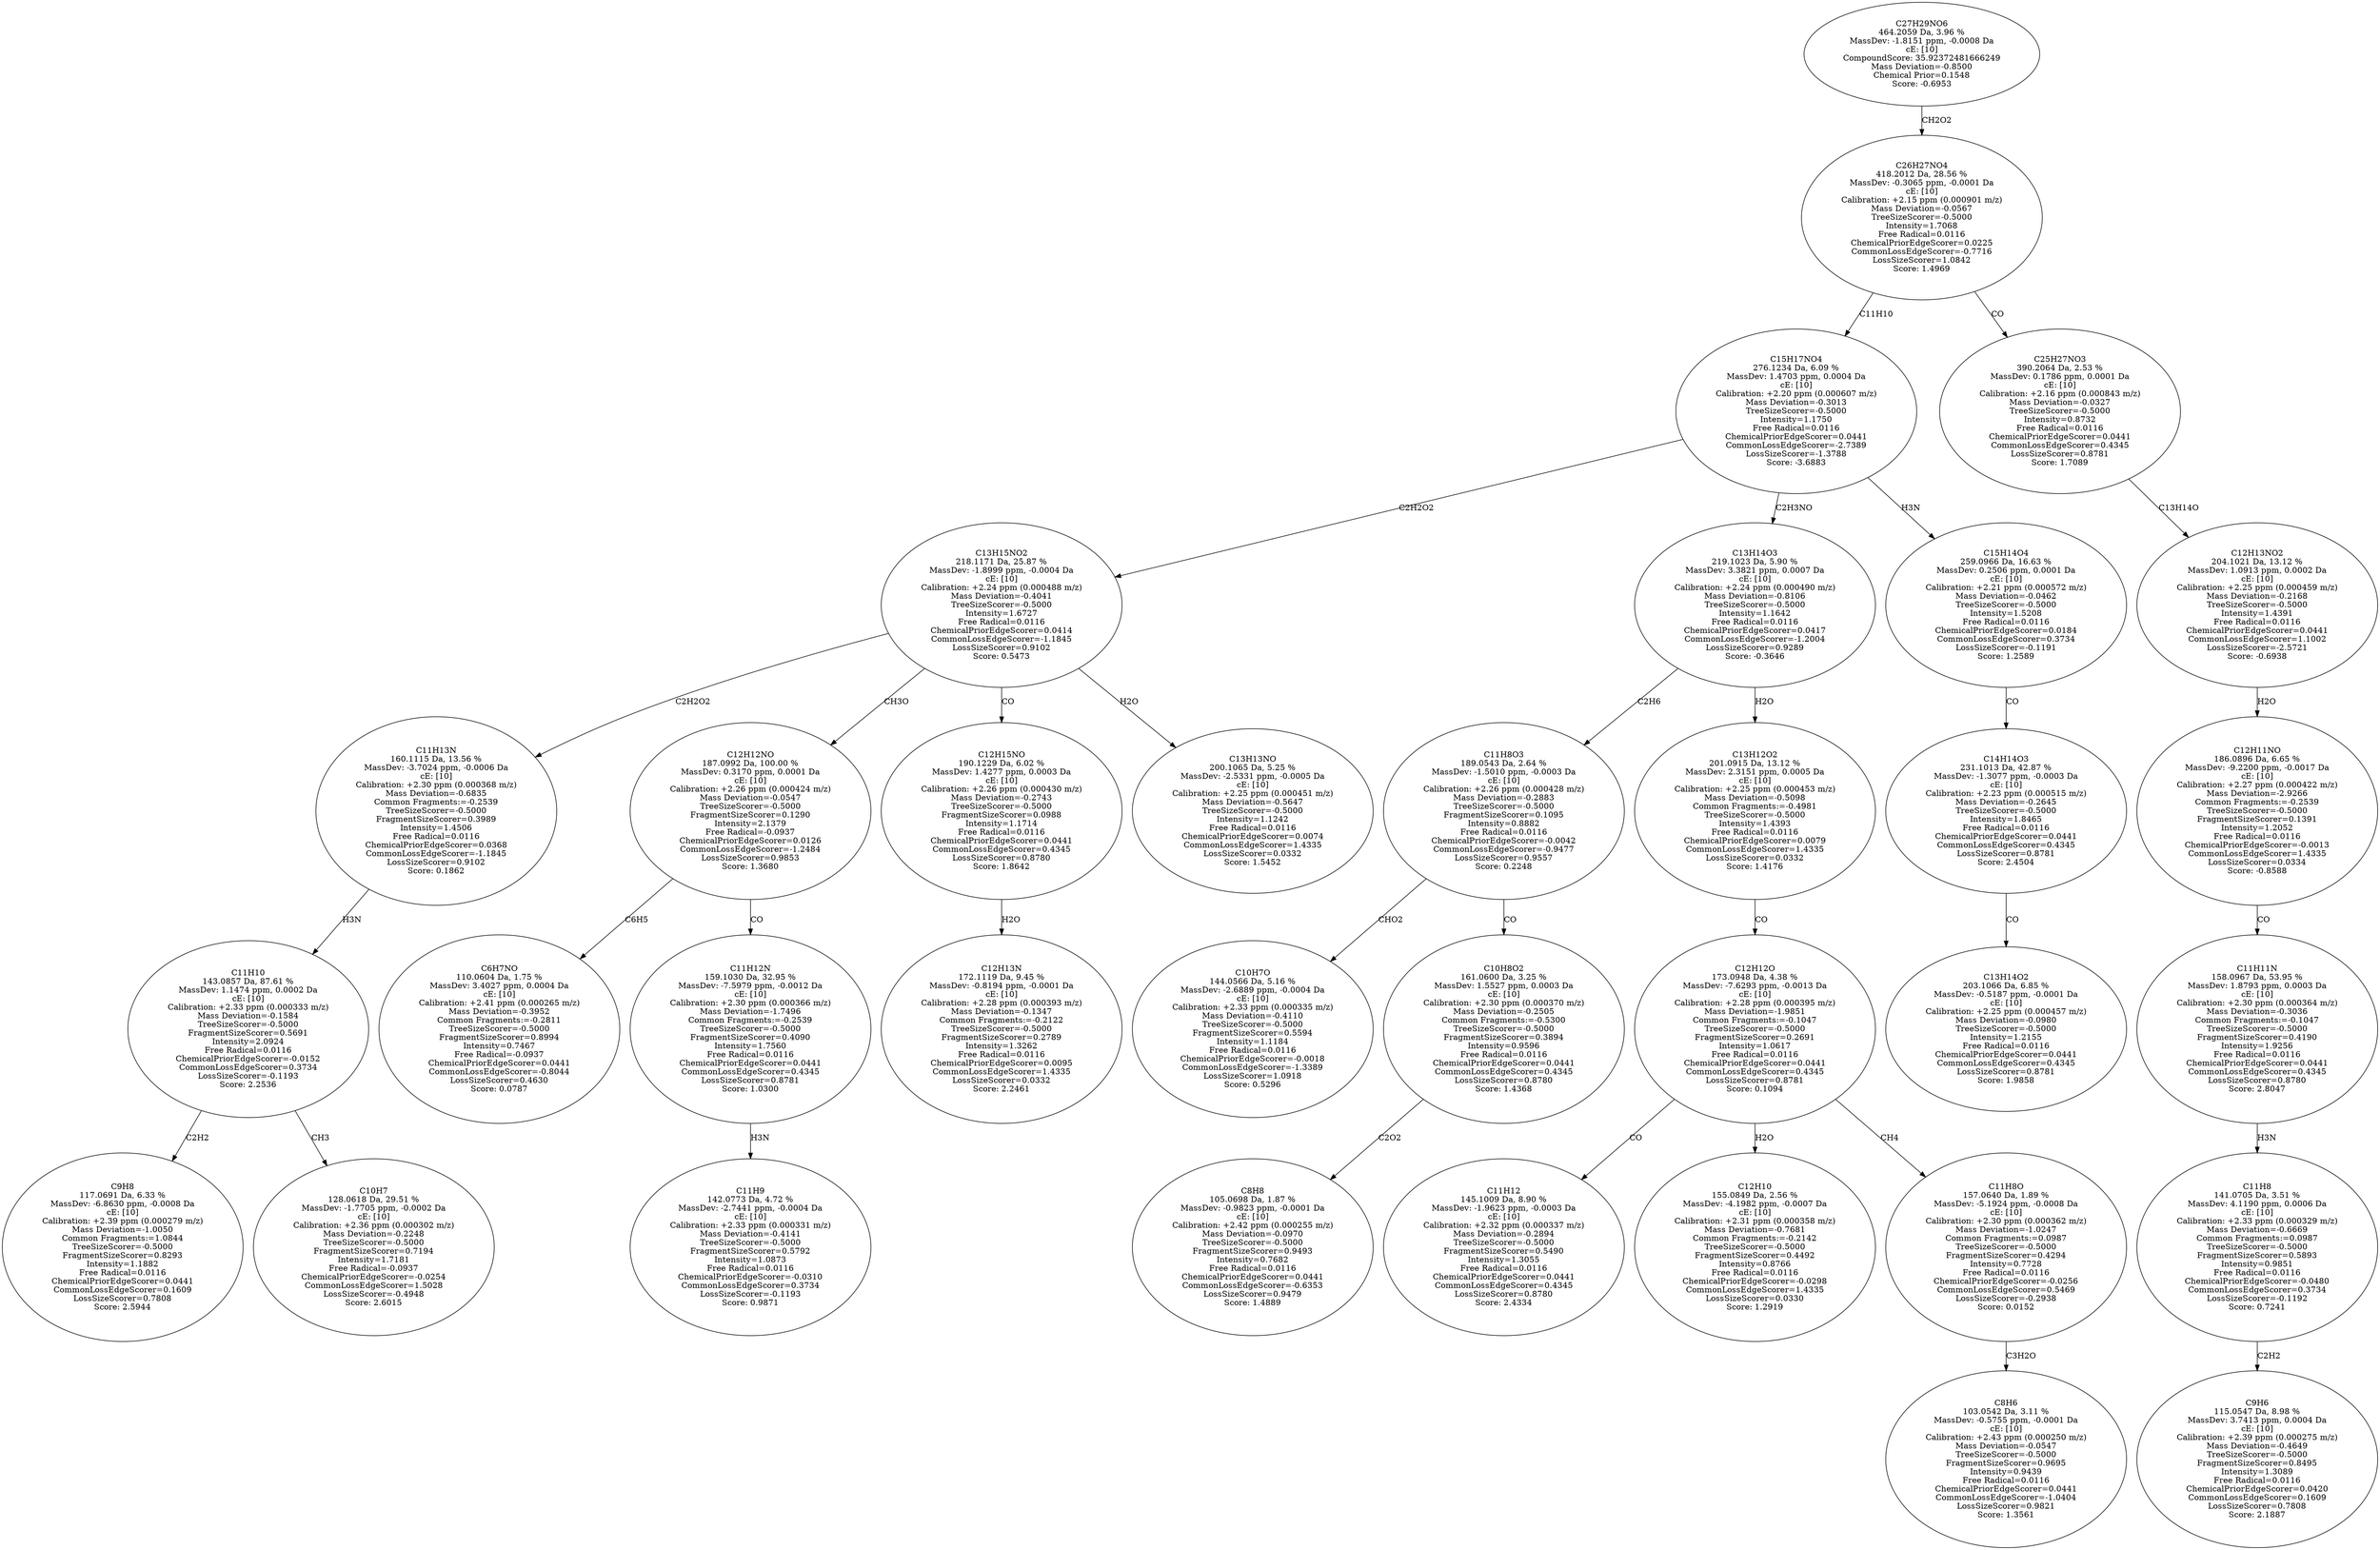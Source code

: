 strict digraph {
v1 [label="C9H8\n117.0691 Da, 6.33 %\nMassDev: -6.8630 ppm, -0.0008 Da\ncE: [10]\nCalibration: +2.39 ppm (0.000279 m/z)\nMass Deviation=-1.0050\nCommon Fragments:=1.0844\nTreeSizeScorer=-0.5000\nFragmentSizeScorer=0.8293\nIntensity=1.1882\nFree Radical=0.0116\nChemicalPriorEdgeScorer=0.0441\nCommonLossEdgeScorer=0.1609\nLossSizeScorer=0.7808\nScore: 2.5944"];
v2 [label="C10H7\n128.0618 Da, 29.51 %\nMassDev: -1.7705 ppm, -0.0002 Da\ncE: [10]\nCalibration: +2.36 ppm (0.000302 m/z)\nMass Deviation=-0.2248\nTreeSizeScorer=-0.5000\nFragmentSizeScorer=0.7194\nIntensity=1.7181\nFree Radical=-0.0937\nChemicalPriorEdgeScorer=-0.0254\nCommonLossEdgeScorer=1.5028\nLossSizeScorer=-0.4948\nScore: 2.6015"];
v3 [label="C11H10\n143.0857 Da, 87.61 %\nMassDev: 1.1474 ppm, 0.0002 Da\ncE: [10]\nCalibration: +2.33 ppm (0.000333 m/z)\nMass Deviation=-0.1584\nTreeSizeScorer=-0.5000\nFragmentSizeScorer=0.5691\nIntensity=2.0924\nFree Radical=0.0116\nChemicalPriorEdgeScorer=-0.0152\nCommonLossEdgeScorer=0.3734\nLossSizeScorer=-0.1193\nScore: 2.2536"];
v4 [label="C11H13N\n160.1115 Da, 13.56 %\nMassDev: -3.7024 ppm, -0.0006 Da\ncE: [10]\nCalibration: +2.30 ppm (0.000368 m/z)\nMass Deviation=-0.6835\nCommon Fragments:=-0.2539\nTreeSizeScorer=-0.5000\nFragmentSizeScorer=0.3989\nIntensity=1.4506\nFree Radical=0.0116\nChemicalPriorEdgeScorer=0.0368\nCommonLossEdgeScorer=-1.1845\nLossSizeScorer=0.9102\nScore: 0.1862"];
v5 [label="C6H7NO\n110.0604 Da, 1.75 %\nMassDev: 3.4027 ppm, 0.0004 Da\ncE: [10]\nCalibration: +2.41 ppm (0.000265 m/z)\nMass Deviation=-0.3952\nCommon Fragments:=-0.2811\nTreeSizeScorer=-0.5000\nFragmentSizeScorer=0.8994\nIntensity=0.7467\nFree Radical=-0.0937\nChemicalPriorEdgeScorer=0.0441\nCommonLossEdgeScorer=-0.8044\nLossSizeScorer=0.4630\nScore: 0.0787"];
v6 [label="C11H9\n142.0773 Da, 4.72 %\nMassDev: -2.7441 ppm, -0.0004 Da\ncE: [10]\nCalibration: +2.33 ppm (0.000331 m/z)\nMass Deviation=-0.4141\nTreeSizeScorer=-0.5000\nFragmentSizeScorer=0.5792\nIntensity=1.0873\nFree Radical=0.0116\nChemicalPriorEdgeScorer=-0.0310\nCommonLossEdgeScorer=0.3734\nLossSizeScorer=-0.1193\nScore: 0.9871"];
v7 [label="C11H12N\n159.1030 Da, 32.95 %\nMassDev: -7.5979 ppm, -0.0012 Da\ncE: [10]\nCalibration: +2.30 ppm (0.000366 m/z)\nMass Deviation=-1.7496\nCommon Fragments:=-0.2539\nTreeSizeScorer=-0.5000\nFragmentSizeScorer=0.4090\nIntensity=1.7560\nFree Radical=0.0116\nChemicalPriorEdgeScorer=0.0441\nCommonLossEdgeScorer=0.4345\nLossSizeScorer=0.8781\nScore: 1.0300"];
v8 [label="C12H12NO\n187.0992 Da, 100.00 %\nMassDev: 0.3170 ppm, 0.0001 Da\ncE: [10]\nCalibration: +2.26 ppm (0.000424 m/z)\nMass Deviation=-0.0547\nTreeSizeScorer=-0.5000\nFragmentSizeScorer=0.1290\nIntensity=2.1379\nFree Radical=-0.0937\nChemicalPriorEdgeScorer=0.0126\nCommonLossEdgeScorer=-1.2484\nLossSizeScorer=0.9853\nScore: 1.3680"];
v9 [label="C12H13N\n172.1119 Da, 9.45 %\nMassDev: -0.8194 ppm, -0.0001 Da\ncE: [10]\nCalibration: +2.28 ppm (0.000393 m/z)\nMass Deviation=-0.1347\nCommon Fragments:=-0.2122\nTreeSizeScorer=-0.5000\nFragmentSizeScorer=0.2789\nIntensity=1.3262\nFree Radical=0.0116\nChemicalPriorEdgeScorer=0.0095\nCommonLossEdgeScorer=1.4335\nLossSizeScorer=0.0332\nScore: 2.2461"];
v10 [label="C12H15NO\n190.1229 Da, 6.02 %\nMassDev: 1.4277 ppm, 0.0003 Da\ncE: [10]\nCalibration: +2.26 ppm (0.000430 m/z)\nMass Deviation=-0.2743\nTreeSizeScorer=-0.5000\nFragmentSizeScorer=0.0988\nIntensity=1.1714\nFree Radical=0.0116\nChemicalPriorEdgeScorer=0.0441\nCommonLossEdgeScorer=0.4345\nLossSizeScorer=0.8780\nScore: 1.8642"];
v11 [label="C13H13NO\n200.1065 Da, 5.25 %\nMassDev: -2.5331 ppm, -0.0005 Da\ncE: [10]\nCalibration: +2.25 ppm (0.000451 m/z)\nMass Deviation=-0.5647\nTreeSizeScorer=-0.5000\nIntensity=1.1242\nFree Radical=0.0116\nChemicalPriorEdgeScorer=0.0074\nCommonLossEdgeScorer=1.4335\nLossSizeScorer=0.0332\nScore: 1.5452"];
v12 [label="C13H15NO2\n218.1171 Da, 25.87 %\nMassDev: -1.8999 ppm, -0.0004 Da\ncE: [10]\nCalibration: +2.24 ppm (0.000488 m/z)\nMass Deviation=-0.4041\nTreeSizeScorer=-0.5000\nIntensity=1.6727\nFree Radical=0.0116\nChemicalPriorEdgeScorer=0.0414\nCommonLossEdgeScorer=-1.1845\nLossSizeScorer=0.9102\nScore: 0.5473"];
v13 [label="C10H7O\n144.0566 Da, 5.16 %\nMassDev: -2.6889 ppm, -0.0004 Da\ncE: [10]\nCalibration: +2.33 ppm (0.000335 m/z)\nMass Deviation=-0.4110\nTreeSizeScorer=-0.5000\nFragmentSizeScorer=0.5594\nIntensity=1.1184\nFree Radical=0.0116\nChemicalPriorEdgeScorer=-0.0018\nCommonLossEdgeScorer=-1.3389\nLossSizeScorer=1.0918\nScore: 0.5296"];
v14 [label="C8H8\n105.0698 Da, 1.87 %\nMassDev: -0.9823 ppm, -0.0001 Da\ncE: [10]\nCalibration: +2.42 ppm (0.000255 m/z)\nMass Deviation=-0.0970\nTreeSizeScorer=-0.5000\nFragmentSizeScorer=0.9493\nIntensity=0.7682\nFree Radical=0.0116\nChemicalPriorEdgeScorer=0.0441\nCommonLossEdgeScorer=-0.6353\nLossSizeScorer=0.9479\nScore: 1.4889"];
v15 [label="C10H8O2\n161.0600 Da, 3.25 %\nMassDev: 1.5527 ppm, 0.0003 Da\ncE: [10]\nCalibration: +2.30 ppm (0.000370 m/z)\nMass Deviation=-0.2505\nCommon Fragments:=-0.5300\nTreeSizeScorer=-0.5000\nFragmentSizeScorer=0.3894\nIntensity=0.9596\nFree Radical=0.0116\nChemicalPriorEdgeScorer=0.0441\nCommonLossEdgeScorer=0.4345\nLossSizeScorer=0.8780\nScore: 1.4368"];
v16 [label="C11H8O3\n189.0543 Da, 2.64 %\nMassDev: -1.5010 ppm, -0.0003 Da\ncE: [10]\nCalibration: +2.26 ppm (0.000428 m/z)\nMass Deviation=-0.2883\nTreeSizeScorer=-0.5000\nFragmentSizeScorer=0.1095\nIntensity=0.8882\nFree Radical=0.0116\nChemicalPriorEdgeScorer=-0.0042\nCommonLossEdgeScorer=-0.9477\nLossSizeScorer=0.9557\nScore: 0.2248"];
v17 [label="C11H12\n145.1009 Da, 8.90 %\nMassDev: -1.9623 ppm, -0.0003 Da\ncE: [10]\nCalibration: +2.32 ppm (0.000337 m/z)\nMass Deviation=-0.2894\nTreeSizeScorer=-0.5000\nFragmentSizeScorer=0.5490\nIntensity=1.3055\nFree Radical=0.0116\nChemicalPriorEdgeScorer=0.0441\nCommonLossEdgeScorer=0.4345\nLossSizeScorer=0.8780\nScore: 2.4334"];
v18 [label="C12H10\n155.0849 Da, 2.56 %\nMassDev: -4.1982 ppm, -0.0007 Da\ncE: [10]\nCalibration: +2.31 ppm (0.000358 m/z)\nMass Deviation=-0.7681\nCommon Fragments:=-0.2142\nTreeSizeScorer=-0.5000\nFragmentSizeScorer=0.4492\nIntensity=0.8766\nFree Radical=0.0116\nChemicalPriorEdgeScorer=-0.0298\nCommonLossEdgeScorer=1.4335\nLossSizeScorer=0.0330\nScore: 1.2919"];
v19 [label="C8H6\n103.0542 Da, 3.11 %\nMassDev: -0.5755 ppm, -0.0001 Da\ncE: [10]\nCalibration: +2.43 ppm (0.000250 m/z)\nMass Deviation=-0.0547\nTreeSizeScorer=-0.5000\nFragmentSizeScorer=0.9695\nIntensity=0.9439\nFree Radical=0.0116\nChemicalPriorEdgeScorer=0.0441\nCommonLossEdgeScorer=-1.0404\nLossSizeScorer=0.9821\nScore: 1.3561"];
v20 [label="C11H8O\n157.0640 Da, 1.89 %\nMassDev: -5.1924 ppm, -0.0008 Da\ncE: [10]\nCalibration: +2.30 ppm (0.000362 m/z)\nMass Deviation=-1.0247\nCommon Fragments:=0.0987\nTreeSizeScorer=-0.5000\nFragmentSizeScorer=0.4294\nIntensity=0.7728\nFree Radical=0.0116\nChemicalPriorEdgeScorer=-0.0256\nCommonLossEdgeScorer=0.5469\nLossSizeScorer=-0.2938\nScore: 0.0152"];
v21 [label="C12H12O\n173.0948 Da, 4.38 %\nMassDev: -7.6293 ppm, -0.0013 Da\ncE: [10]\nCalibration: +2.28 ppm (0.000395 m/z)\nMass Deviation=-1.9851\nCommon Fragments:=-0.1047\nTreeSizeScorer=-0.5000\nFragmentSizeScorer=0.2691\nIntensity=1.0617\nFree Radical=0.0116\nChemicalPriorEdgeScorer=0.0441\nCommonLossEdgeScorer=0.4345\nLossSizeScorer=0.8781\nScore: 0.1094"];
v22 [label="C13H12O2\n201.0915 Da, 13.12 %\nMassDev: 2.3151 ppm, 0.0005 Da\ncE: [10]\nCalibration: +2.25 ppm (0.000453 m/z)\nMass Deviation=-0.5098\nCommon Fragments:=-0.4981\nTreeSizeScorer=-0.5000\nIntensity=1.4393\nFree Radical=0.0116\nChemicalPriorEdgeScorer=0.0079\nCommonLossEdgeScorer=1.4335\nLossSizeScorer=0.0332\nScore: 1.4176"];
v23 [label="C13H14O3\n219.1023 Da, 5.90 %\nMassDev: 3.3821 ppm, 0.0007 Da\ncE: [10]\nCalibration: +2.24 ppm (0.000490 m/z)\nMass Deviation=-0.8106\nTreeSizeScorer=-0.5000\nIntensity=1.1642\nFree Radical=0.0116\nChemicalPriorEdgeScorer=0.0417\nCommonLossEdgeScorer=-1.2004\nLossSizeScorer=0.9289\nScore: -0.3646"];
v24 [label="C13H14O2\n203.1066 Da, 6.85 %\nMassDev: -0.5187 ppm, -0.0001 Da\ncE: [10]\nCalibration: +2.25 ppm (0.000457 m/z)\nMass Deviation=-0.0980\nTreeSizeScorer=-0.5000\nIntensity=1.2155\nFree Radical=0.0116\nChemicalPriorEdgeScorer=0.0441\nCommonLossEdgeScorer=0.4345\nLossSizeScorer=0.8781\nScore: 1.9858"];
v25 [label="C14H14O3\n231.1013 Da, 42.87 %\nMassDev: -1.3077 ppm, -0.0003 Da\ncE: [10]\nCalibration: +2.23 ppm (0.000515 m/z)\nMass Deviation=-0.2645\nTreeSizeScorer=-0.5000\nIntensity=1.8465\nFree Radical=0.0116\nChemicalPriorEdgeScorer=0.0441\nCommonLossEdgeScorer=0.4345\nLossSizeScorer=0.8781\nScore: 2.4504"];
v26 [label="C15H14O4\n259.0966 Da, 16.63 %\nMassDev: 0.2506 ppm, 0.0001 Da\ncE: [10]\nCalibration: +2.21 ppm (0.000572 m/z)\nMass Deviation=-0.0462\nTreeSizeScorer=-0.5000\nIntensity=1.5208\nFree Radical=0.0116\nChemicalPriorEdgeScorer=0.0184\nCommonLossEdgeScorer=0.3734\nLossSizeScorer=-0.1191\nScore: 1.2589"];
v27 [label="C15H17NO4\n276.1234 Da, 6.09 %\nMassDev: 1.4703 ppm, 0.0004 Da\ncE: [10]\nCalibration: +2.20 ppm (0.000607 m/z)\nMass Deviation=-0.3013\nTreeSizeScorer=-0.5000\nIntensity=1.1750\nFree Radical=0.0116\nChemicalPriorEdgeScorer=0.0441\nCommonLossEdgeScorer=-2.7389\nLossSizeScorer=-1.3788\nScore: -3.6883"];
v28 [label="C9H6\n115.0547 Da, 8.98 %\nMassDev: 3.7413 ppm, 0.0004 Da\ncE: [10]\nCalibration: +2.39 ppm (0.000275 m/z)\nMass Deviation=-0.4649\nTreeSizeScorer=-0.5000\nFragmentSizeScorer=0.8495\nIntensity=1.3089\nFree Radical=0.0116\nChemicalPriorEdgeScorer=0.0420\nCommonLossEdgeScorer=0.1609\nLossSizeScorer=0.7808\nScore: 2.1887"];
v29 [label="C11H8\n141.0705 Da, 3.51 %\nMassDev: 4.1190 ppm, 0.0006 Da\ncE: [10]\nCalibration: +2.33 ppm (0.000329 m/z)\nMass Deviation=-0.6669\nCommon Fragments:=0.0987\nTreeSizeScorer=-0.5000\nFragmentSizeScorer=0.5893\nIntensity=0.9851\nFree Radical=0.0116\nChemicalPriorEdgeScorer=-0.0480\nCommonLossEdgeScorer=0.3734\nLossSizeScorer=-0.1192\nScore: 0.7241"];
v30 [label="C11H11N\n158.0967 Da, 53.95 %\nMassDev: 1.8793 ppm, 0.0003 Da\ncE: [10]\nCalibration: +2.30 ppm (0.000364 m/z)\nMass Deviation=-0.3036\nCommon Fragments:=-0.1047\nTreeSizeScorer=-0.5000\nFragmentSizeScorer=0.4190\nIntensity=1.9256\nFree Radical=0.0116\nChemicalPriorEdgeScorer=0.0441\nCommonLossEdgeScorer=0.4345\nLossSizeScorer=0.8780\nScore: 2.8047"];
v31 [label="C12H11NO\n186.0896 Da, 6.65 %\nMassDev: -9.2200 ppm, -0.0017 Da\ncE: [10]\nCalibration: +2.27 ppm (0.000422 m/z)\nMass Deviation=-2.9266\nCommon Fragments:=-0.2539\nTreeSizeScorer=-0.5000\nFragmentSizeScorer=0.1391\nIntensity=1.2052\nFree Radical=0.0116\nChemicalPriorEdgeScorer=-0.0013\nCommonLossEdgeScorer=1.4335\nLossSizeScorer=0.0334\nScore: -0.8588"];
v32 [label="C12H13NO2\n204.1021 Da, 13.12 %\nMassDev: 1.0913 ppm, 0.0002 Da\ncE: [10]\nCalibration: +2.25 ppm (0.000459 m/z)\nMass Deviation=-0.2168\nTreeSizeScorer=-0.5000\nIntensity=1.4391\nFree Radical=0.0116\nChemicalPriorEdgeScorer=0.0441\nCommonLossEdgeScorer=1.1002\nLossSizeScorer=-2.5721\nScore: -0.6938"];
v33 [label="C25H27NO3\n390.2064 Da, 2.53 %\nMassDev: 0.1786 ppm, 0.0001 Da\ncE: [10]\nCalibration: +2.16 ppm (0.000843 m/z)\nMass Deviation=-0.0327\nTreeSizeScorer=-0.5000\nIntensity=0.8732\nFree Radical=0.0116\nChemicalPriorEdgeScorer=0.0441\nCommonLossEdgeScorer=0.4345\nLossSizeScorer=0.8781\nScore: 1.7089"];
v34 [label="C26H27NO4\n418.2012 Da, 28.56 %\nMassDev: -0.3065 ppm, -0.0001 Da\ncE: [10]\nCalibration: +2.15 ppm (0.000901 m/z)\nMass Deviation=-0.0567\nTreeSizeScorer=-0.5000\nIntensity=1.7068\nFree Radical=0.0116\nChemicalPriorEdgeScorer=0.0225\nCommonLossEdgeScorer=-0.7716\nLossSizeScorer=1.0842\nScore: 1.4969"];
v35 [label="C27H29NO6\n464.2059 Da, 3.96 %\nMassDev: -1.8151 ppm, -0.0008 Da\ncE: [10]\nCompoundScore: 35.92372481666249\nMass Deviation=-0.8500\nChemical Prior=0.1548\nScore: -0.6953"];
v3 -> v1 [label="C2H2"];
v3 -> v2 [label="CH3"];
v4 -> v3 [label="H3N"];
v12 -> v4 [label="C2H2O2"];
v8 -> v5 [label="C6H5"];
v7 -> v6 [label="H3N"];
v8 -> v7 [label="CO"];
v12 -> v8 [label="CH3O"];
v10 -> v9 [label="H2O"];
v12 -> v10 [label="CO"];
v12 -> v11 [label="H2O"];
v27 -> v12 [label="C2H2O2"];
v16 -> v13 [label="CHO2"];
v15 -> v14 [label="C2O2"];
v16 -> v15 [label="CO"];
v23 -> v16 [label="C2H6"];
v21 -> v17 [label="CO"];
v21 -> v18 [label="H2O"];
v20 -> v19 [label="C3H2O"];
v21 -> v20 [label="CH4"];
v22 -> v21 [label="CO"];
v23 -> v22 [label="H2O"];
v27 -> v23 [label="C2H3NO"];
v25 -> v24 [label="CO"];
v26 -> v25 [label="CO"];
v27 -> v26 [label="H3N"];
v34 -> v27 [label="C11H10"];
v29 -> v28 [label="C2H2"];
v30 -> v29 [label="H3N"];
v31 -> v30 [label="CO"];
v32 -> v31 [label="H2O"];
v33 -> v32 [label="C13H14O"];
v34 -> v33 [label="CO"];
v35 -> v34 [label="CH2O2"];
}